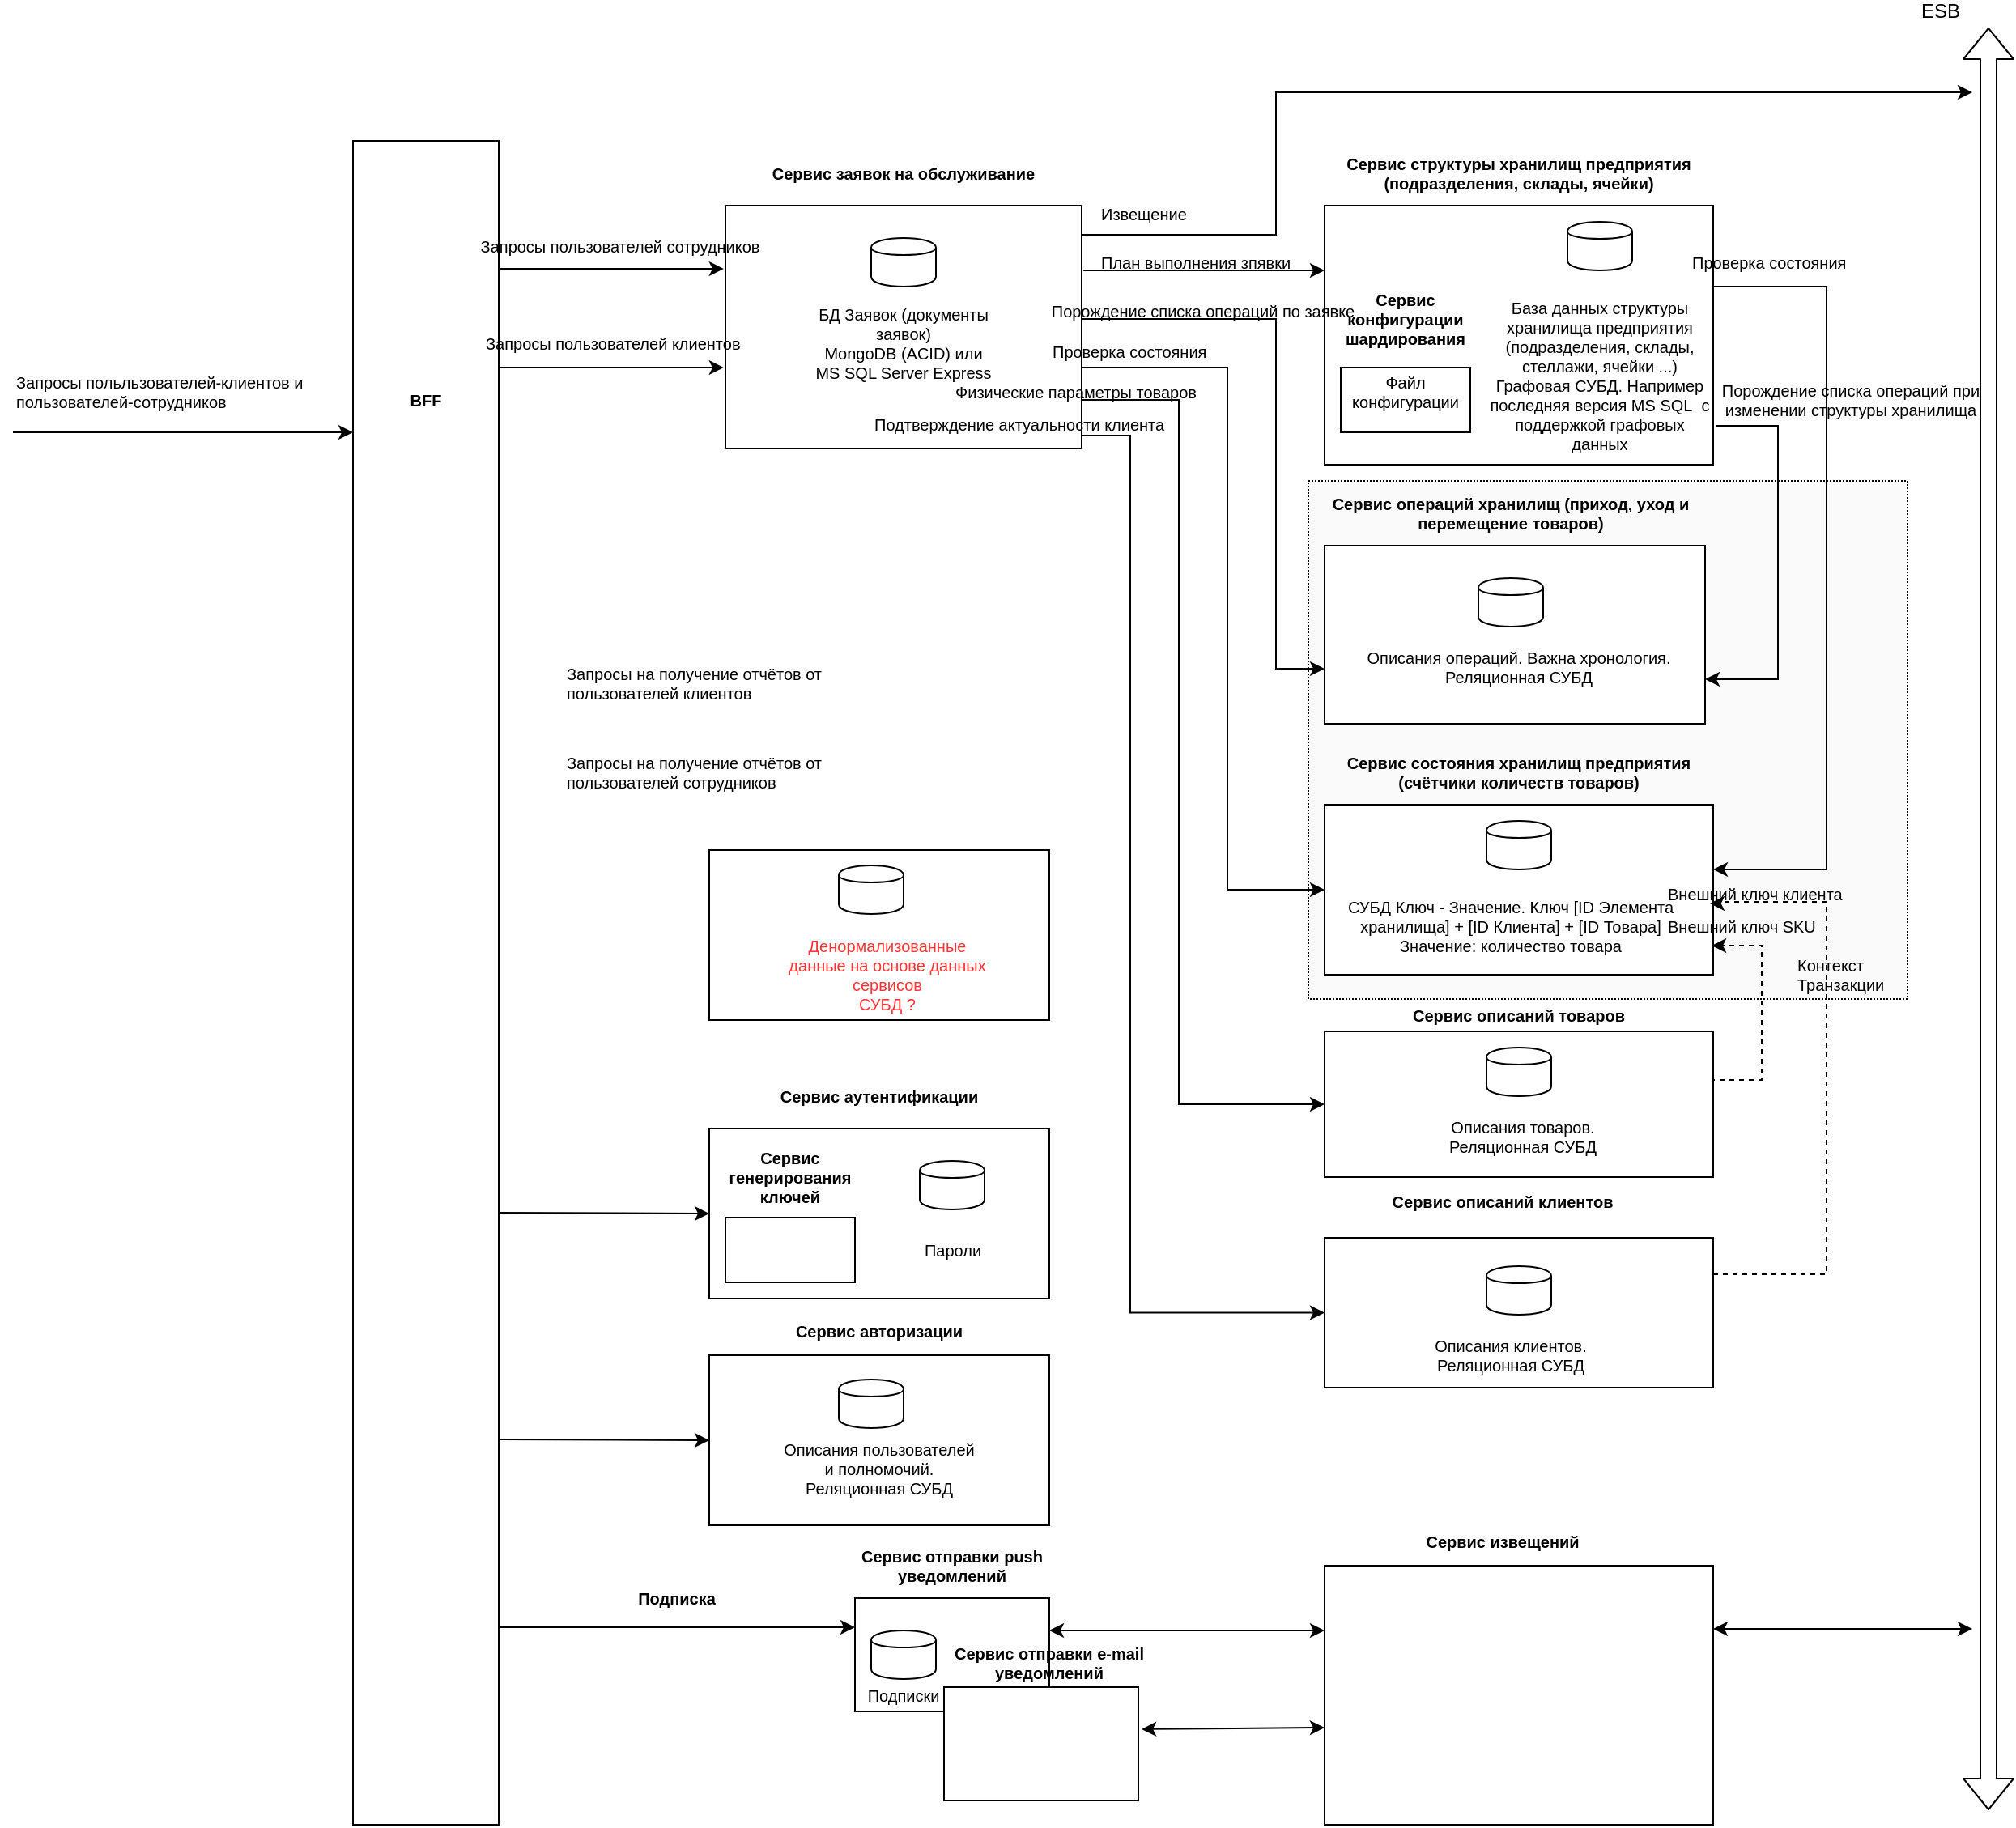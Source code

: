 <mxfile version="12.9.3" type="device"><diagram id="AOCeMO_TVLdDCeg-vwve" name="Page-1"><mxGraphModel dx="1392" dy="851" grid="1" gridSize="10" guides="1" tooltips="1" connect="1" arrows="1" fold="1" page="1" pageScale="1" pageWidth="1920" pageHeight="1200" math="0" shadow="0"><root><mxCell id="0"/><mxCell id="1" parent="0"/><mxCell id="MfwEQ_OdizoSU5TA-m0M-56" value="" style="rounded=0;whiteSpace=wrap;html=1;fontSize=10;" parent="1" vertex="1"><mxGeometry x="1070" y="720" width="210" height="105" as="geometry"/></mxCell><mxCell id="MfwEQ_OdizoSU5TA-m0M-48" value="" style="rounded=0;whiteSpace=wrap;html=1;dashed=1;dashPattern=1 1;fillColor=#FAFAFA;" parent="1" vertex="1"><mxGeometry x="1440" y="320" width="370" height="320" as="geometry"/></mxCell><mxCell id="R7pvV8jGRsjl4PyKUXEY-11" value="" style="rounded=0;whiteSpace=wrap;html=1;fontSize=10;" parent="1" vertex="1"><mxGeometry x="1450" y="150" width="240" height="160" as="geometry"/></mxCell><mxCell id="MfwEQ_OdizoSU5TA-m0M-51" style="edgeStyle=orthogonalEdgeStyle;rounded=0;orthogonalLoop=1;jettySize=auto;html=1;" parent="1" source="R7pvV8jGRsjl4PyKUXEY-10" edge="1"><mxGeometry relative="1" as="geometry"><mxPoint x="1850" y="80" as="targetPoint"/><Array as="points"><mxPoint x="1420" y="168"/><mxPoint x="1420" y="80"/></Array></mxGeometry></mxCell><mxCell id="R7pvV8jGRsjl4PyKUXEY-10" value="" style="rounded=0;whiteSpace=wrap;html=1;fontSize=10;" parent="1" vertex="1"><mxGeometry x="1080" y="150" width="220" height="150" as="geometry"/></mxCell><mxCell id="R7pvV8jGRsjl4PyKUXEY-1" value="" style="shape=cylinder;whiteSpace=wrap;html=1;boundedLbl=1;backgroundOutline=1;" parent="1" vertex="1"><mxGeometry x="1170" y="170" width="40" height="30" as="geometry"/></mxCell><mxCell id="R7pvV8jGRsjl4PyKUXEY-3" value="Сервис заявок на обслуживание" style="text;html=1;strokeColor=none;fillColor=none;align=center;verticalAlign=middle;whiteSpace=wrap;rounded=0;fontSize=10;fontStyle=1" parent="1" vertex="1"><mxGeometry x="1080" y="120" width="220" height="20" as="geometry"/></mxCell><mxCell id="R7pvV8jGRsjl4PyKUXEY-56" style="edgeStyle=orthogonalEdgeStyle;rounded=0;orthogonalLoop=1;jettySize=auto;html=1;fontSize=10;entryX=0;entryY=0.5;entryDx=0;entryDy=0;" parent="1" target="R7pvV8jGRsjl4PyKUXEY-17" edge="1"><mxGeometry relative="1" as="geometry"><mxPoint x="1750" y="750" as="targetPoint"/><Array as="points"><mxPoint x="1300" y="270"/><mxPoint x="1360" y="270"/><mxPoint x="1360" y="705"/></Array><mxPoint x="1300" y="220" as="sourcePoint"/></mxGeometry></mxCell><mxCell id="R7pvV8jGRsjl4PyKUXEY-58" style="edgeStyle=orthogonalEdgeStyle;rounded=0;orthogonalLoop=1;jettySize=auto;html=1;fontSize=10;entryX=0;entryY=0.5;entryDx=0;entryDy=0;" parent="1" target="R7pvV8jGRsjl4PyKUXEY-21" edge="1"><mxGeometry relative="1" as="geometry"><mxPoint x="1650" y="920" as="targetPoint"/><Array as="points"><mxPoint x="1330" y="292"/><mxPoint x="1330" y="834"/></Array><mxPoint x="1300" y="292" as="sourcePoint"/></mxGeometry></mxCell><mxCell id="R7pvV8jGRsjl4PyKUXEY-87" style="edgeStyle=orthogonalEdgeStyle;rounded=0;orthogonalLoop=1;jettySize=auto;html=1;fontSize=10;entryX=0;entryY=0.5;entryDx=0;entryDy=0;" parent="1" target="R7pvV8jGRsjl4PyKUXEY-13" edge="1"><mxGeometry relative="1" as="geometry"><mxPoint x="1690" y="660" as="targetPoint"/><Array as="points"><mxPoint x="1390" y="250"/><mxPoint x="1390" y="573"/></Array><mxPoint x="1300" y="250" as="sourcePoint"/></mxGeometry></mxCell><mxCell id="R7pvV8jGRsjl4PyKUXEY-4" value="БД Заявок (документы заявок)&lt;br style=&quot;font-size: 10px;&quot;&gt;MongoDB (ACID) или&lt;br style=&quot;font-size: 10px;&quot;&gt;MS SQL Server Express" style="text;html=1;strokeColor=none;fillColor=none;align=center;verticalAlign=middle;whiteSpace=wrap;rounded=0;fontSize=10;" parent="1" vertex="1"><mxGeometry x="1120" y="220" width="140" height="30" as="geometry"/></mxCell><mxCell id="R7pvV8jGRsjl4PyKUXEY-6" value="Сервис структуры хранилищ предприятия (подразделения, склады, ячейки)" style="text;html=1;strokeColor=none;fillColor=none;align=center;verticalAlign=middle;whiteSpace=wrap;rounded=0;fontSize=10;fontStyle=1" parent="1" vertex="1"><mxGeometry x="1450" y="120" width="240" height="20" as="geometry"/></mxCell><mxCell id="R7pvV8jGRsjl4PyKUXEY-7" value="" style="shape=cylinder;whiteSpace=wrap;html=1;boundedLbl=1;backgroundOutline=1;" parent="1" vertex="1"><mxGeometry x="1600" y="160" width="40" height="30" as="geometry"/></mxCell><mxCell id="R7pvV8jGRsjl4PyKUXEY-8" value="База данных структуры хранилища предприятия (подразделения, склады, стеллажи, ячейки ...)&lt;br&gt;Графовая СУБД. Например последняя версия MS SQL&amp;nbsp; с поддержкой графовых данных" style="text;html=1;strokeColor=none;fillColor=none;align=center;verticalAlign=middle;whiteSpace=wrap;rounded=0;fontSize=10;" parent="1" vertex="1"><mxGeometry x="1550" y="245" width="140" height="20" as="geometry"/></mxCell><mxCell id="R7pvV8jGRsjl4PyKUXEY-9" style="edgeStyle=orthogonalEdgeStyle;rounded=0;orthogonalLoop=1;jettySize=auto;html=1;exitX=0.5;exitY=1;exitDx=0;exitDy=0;fontSize=10;" parent="1" source="R7pvV8jGRsjl4PyKUXEY-4" target="R7pvV8jGRsjl4PyKUXEY-4" edge="1"><mxGeometry relative="1" as="geometry"/></mxCell><mxCell id="R7pvV8jGRsjl4PyKUXEY-13" value="" style="rounded=0;whiteSpace=wrap;html=1;fontSize=10;" parent="1" vertex="1"><mxGeometry x="1450" y="520" width="240" height="105" as="geometry"/></mxCell><mxCell id="R7pvV8jGRsjl4PyKUXEY-14" value="Сервис состояния хранилищ предприятия (счётчики количеств товаров)" style="text;html=1;strokeColor=none;fillColor=none;align=center;verticalAlign=middle;whiteSpace=wrap;rounded=0;fontSize=10;fontStyle=1" parent="1" vertex="1"><mxGeometry x="1450" y="490" width="240" height="20" as="geometry"/></mxCell><mxCell id="R7pvV8jGRsjl4PyKUXEY-15" value="" style="shape=cylinder;whiteSpace=wrap;html=1;boundedLbl=1;backgroundOutline=1;" parent="1" vertex="1"><mxGeometry x="1550" y="530" width="40" height="30" as="geometry"/></mxCell><mxCell id="R7pvV8jGRsjl4PyKUXEY-16" value="СУБД Ключ - Значение. Ключ [ID Элемента хранилища] + [ID Клиента] + [ID Товара]&lt;br&gt;Значение: количество товара" style="text;html=1;strokeColor=none;fillColor=none;align=center;verticalAlign=middle;whiteSpace=wrap;rounded=0;fontSize=10;" parent="1" vertex="1"><mxGeometry x="1460" y="580" width="210" height="30" as="geometry"/></mxCell><mxCell id="R7pvV8jGRsjl4PyKUXEY-17" value="" style="rounded=0;whiteSpace=wrap;html=1;fontSize=10;" parent="1" vertex="1"><mxGeometry x="1450" y="660" width="240" height="90" as="geometry"/></mxCell><mxCell id="R7pvV8jGRsjl4PyKUXEY-18" value="Сервис описаний товаров" style="text;html=1;strokeColor=none;fillColor=none;align=center;verticalAlign=middle;whiteSpace=wrap;rounded=0;fontSize=10;fontStyle=1" parent="1" vertex="1"><mxGeometry x="1450" y="640" width="240" height="20" as="geometry"/></mxCell><mxCell id="R7pvV8jGRsjl4PyKUXEY-19" value="" style="shape=cylinder;whiteSpace=wrap;html=1;boundedLbl=1;backgroundOutline=1;" parent="1" vertex="1"><mxGeometry x="1550" y="670" width="40" height="30" as="geometry"/></mxCell><mxCell id="R7pvV8jGRsjl4PyKUXEY-20" value="Описания товаров.&lt;br&gt;Реляционная СУБД" style="text;html=1;strokeColor=none;fillColor=none;align=center;verticalAlign=middle;whiteSpace=wrap;rounded=0;fontSize=10;" parent="1" vertex="1"><mxGeometry x="1505" y="710" width="135" height="30" as="geometry"/></mxCell><mxCell id="MfwEQ_OdizoSU5TA-m0M-29" value="" style="edgeStyle=orthogonalEdgeStyle;rounded=0;orthogonalLoop=1;jettySize=auto;html=1;entryX=0.147;entryY=0.033;entryDx=0;entryDy=0;dashed=1;entryPerimeter=0;" parent="1" source="R7pvV8jGRsjl4PyKUXEY-21" target="MfwEQ_OdizoSU5TA-m0M-44" edge="1"><mxGeometry relative="1" as="geometry"><Array as="points"><mxPoint x="1760" y="810"/><mxPoint x="1760" y="580"/><mxPoint x="1690" y="580"/><mxPoint x="1690" y="581"/></Array></mxGeometry></mxCell><mxCell id="R7pvV8jGRsjl4PyKUXEY-21" value="" style="rounded=0;whiteSpace=wrap;html=1;fontSize=10;" parent="1" vertex="1"><mxGeometry x="1450" y="787.5" width="240" height="92.5" as="geometry"/></mxCell><mxCell id="R7pvV8jGRsjl4PyKUXEY-22" value="Сервис описаний клиентов" style="text;html=1;strokeColor=none;fillColor=none;align=center;verticalAlign=middle;whiteSpace=wrap;rounded=0;fontSize=10;fontStyle=1" parent="1" vertex="1"><mxGeometry x="1440" y="755" width="240" height="20" as="geometry"/></mxCell><mxCell id="R7pvV8jGRsjl4PyKUXEY-23" value="" style="shape=cylinder;whiteSpace=wrap;html=1;boundedLbl=1;backgroundOutline=1;" parent="1" vertex="1"><mxGeometry x="1550" y="805" width="40" height="30" as="geometry"/></mxCell><mxCell id="R7pvV8jGRsjl4PyKUXEY-24" value="Описания клиентов.&lt;br&gt;Реляционная СУБД" style="text;html=1;strokeColor=none;fillColor=none;align=center;verticalAlign=middle;whiteSpace=wrap;rounded=0;fontSize=10;" parent="1" vertex="1"><mxGeometry x="1500" y="845" width="130" height="30" as="geometry"/></mxCell><mxCell id="R7pvV8jGRsjl4PyKUXEY-25" value="" style="rounded=0;whiteSpace=wrap;html=1;fontSize=10;" parent="1" vertex="1"><mxGeometry x="1070" y="548" width="210" height="105" as="geometry"/></mxCell><mxCell id="R7pvV8jGRsjl4PyKUXEY-27" value="" style="shape=cylinder;whiteSpace=wrap;html=1;boundedLbl=1;backgroundOutline=1;" parent="1" vertex="1"><mxGeometry x="1150" y="557.5" width="40" height="30" as="geometry"/></mxCell><mxCell id="R7pvV8jGRsjl4PyKUXEY-28" value="&lt;font color=&quot;#ff3333&quot;&gt;Денормализованные данные на основе данных сервисов&lt;br&gt;СУБД ?&lt;/font&gt;" style="text;html=1;strokeColor=none;fillColor=none;align=center;verticalAlign=middle;whiteSpace=wrap;rounded=0;fontSize=10;" parent="1" vertex="1"><mxGeometry x="1115" y="610" width="130" height="30" as="geometry"/></mxCell><mxCell id="R7pvV8jGRsjl4PyKUXEY-29" value="" style="rounded=0;whiteSpace=wrap;html=1;fontSize=10;" parent="1" vertex="1"><mxGeometry x="1070" y="860" width="210" height="105" as="geometry"/></mxCell><mxCell id="R7pvV8jGRsjl4PyKUXEY-30" value="Сервис авторизации" style="text;html=1;strokeColor=none;fillColor=none;align=center;verticalAlign=middle;whiteSpace=wrap;rounded=0;fontSize=10;fontStyle=1" parent="1" vertex="1"><mxGeometry x="1070" y="835" width="210" height="20" as="geometry"/></mxCell><mxCell id="R7pvV8jGRsjl4PyKUXEY-32" value="" style="rounded=0;whiteSpace=wrap;html=1;fontSize=10;" parent="1" vertex="1"><mxGeometry x="1080" y="775" width="80" height="40" as="geometry"/></mxCell><mxCell id="R7pvV8jGRsjl4PyKUXEY-34" value="Сервис генерирования ключей" style="text;html=1;strokeColor=none;fillColor=none;align=center;verticalAlign=middle;whiteSpace=wrap;rounded=0;fontSize=10;fontStyle=1" parent="1" vertex="1"><mxGeometry x="1080" y="740" width="80" height="20" as="geometry"/></mxCell><mxCell id="R7pvV8jGRsjl4PyKUXEY-35" value="" style="shape=cylinder;whiteSpace=wrap;html=1;boundedLbl=1;backgroundOutline=1;" parent="1" vertex="1"><mxGeometry x="1150" y="875" width="40" height="30" as="geometry"/></mxCell><mxCell id="R7pvV8jGRsjl4PyKUXEY-36" value="Описания пользователей и полномочий.&lt;br&gt;Реляционная СУБД" style="text;html=1;strokeColor=none;fillColor=none;align=center;verticalAlign=middle;whiteSpace=wrap;rounded=0;fontSize=10;" parent="1" vertex="1"><mxGeometry x="1115" y="915" width="120" height="30" as="geometry"/></mxCell><mxCell id="R7pvV8jGRsjl4PyKUXEY-37" value="" style="rounded=0;whiteSpace=wrap;html=1;fontSize=10;" parent="1" vertex="1"><mxGeometry x="1450" y="360" width="235" height="110" as="geometry"/></mxCell><mxCell id="R7pvV8jGRsjl4PyKUXEY-38" value="Сервис операций хранилищ (приход, уход и перемещение товаров)" style="text;html=1;strokeColor=none;fillColor=none;align=center;verticalAlign=middle;whiteSpace=wrap;rounded=0;fontSize=10;fontStyle=1" parent="1" vertex="1"><mxGeometry x="1445" y="330" width="240" height="20" as="geometry"/></mxCell><mxCell id="R7pvV8jGRsjl4PyKUXEY-39" value="" style="shape=cylinder;whiteSpace=wrap;html=1;boundedLbl=1;backgroundOutline=1;" parent="1" vertex="1"><mxGeometry x="1545" y="380" width="40" height="30" as="geometry"/></mxCell><mxCell id="R7pvV8jGRsjl4PyKUXEY-40" value="Описания операций. Важна хронология.&lt;br&gt;Реляционная СУБД" style="text;html=1;strokeColor=none;fillColor=none;align=center;verticalAlign=middle;whiteSpace=wrap;rounded=0;fontSize=10;" parent="1" vertex="1"><mxGeometry x="1465" y="420" width="210" height="30" as="geometry"/></mxCell><mxCell id="R7pvV8jGRsjl4PyKUXEY-48" value="Порождение списка операций по заявке" style="text;html=1;strokeColor=none;fillColor=none;align=center;verticalAlign=middle;whiteSpace=wrap;rounded=0;fontSize=10;" parent="1" vertex="1"><mxGeometry x="1280" y="200" width="190" height="30" as="geometry"/></mxCell><mxCell id="R7pvV8jGRsjl4PyKUXEY-59" value="" style="rounded=0;whiteSpace=wrap;html=1;fontSize=10;" parent="1" vertex="1"><mxGeometry x="850" y="110" width="90" height="1040" as="geometry"/></mxCell><mxCell id="R7pvV8jGRsjl4PyKUXEY-65" value="Запросы пользователей клиентов" style="text;html=1;strokeColor=none;fillColor=none;align=left;verticalAlign=middle;whiteSpace=wrap;rounded=0;fontSize=10;" parent="1" vertex="1"><mxGeometry x="930" y="220" width="230" height="30" as="geometry"/></mxCell><mxCell id="R7pvV8jGRsjl4PyKUXEY-71" value="BFF" style="text;html=1;strokeColor=none;fillColor=none;align=center;verticalAlign=middle;whiteSpace=wrap;rounded=0;fontSize=10;fontStyle=1" parent="1" vertex="1"><mxGeometry x="875" y="260" width="40" height="20" as="geometry"/></mxCell><mxCell id="R7pvV8jGRsjl4PyKUXEY-74" value="&lt;span style=&quot;&quot;&gt;Запросы на получение отчётов от пользователей клиентов&lt;/span&gt;" style="text;html=1;strokeColor=none;fillColor=none;align=left;verticalAlign=middle;whiteSpace=wrap;rounded=0;fontSize=10;" parent="1" vertex="1"><mxGeometry x="980" y="430" width="210" height="30" as="geometry"/></mxCell><mxCell id="R7pvV8jGRsjl4PyKUXEY-75" value="&lt;span style=&quot;&quot;&gt;Запросы на получение отчётов от пользователей сотрудников&lt;/span&gt;" style="text;html=1;strokeColor=none;fillColor=none;align=left;verticalAlign=middle;whiteSpace=wrap;rounded=0;fontSize=10;" parent="1" vertex="1"><mxGeometry x="980" y="485" width="190" height="30" as="geometry"/></mxCell><mxCell id="R7pvV8jGRsjl4PyKUXEY-76" value="" style="endArrow=classic;html=1;fontSize=10;" parent="1" edge="1"><mxGeometry width="50" height="50" relative="1" as="geometry"><mxPoint x="640" y="290" as="sourcePoint"/><mxPoint x="850" y="290" as="targetPoint"/></mxGeometry></mxCell><mxCell id="R7pvV8jGRsjl4PyKUXEY-77" value="Запросы польльзователей-клиентов и пользователей-сотрудников" style="text;html=1;strokeColor=none;fillColor=none;align=left;verticalAlign=middle;whiteSpace=wrap;rounded=0;fontSize=10;" parent="1" vertex="1"><mxGeometry x="640" y="250" width="180" height="30" as="geometry"/></mxCell><mxCell id="R7pvV8jGRsjl4PyKUXEY-80" value="Порождение списка операций при изменении структуры хранилища" style="text;html=1;strokeColor=none;fillColor=none;align=center;verticalAlign=middle;whiteSpace=wrap;rounded=0;fontSize=10;" parent="1" vertex="1"><mxGeometry x="1680" y="255" width="190" height="30" as="geometry"/></mxCell><mxCell id="R7pvV8jGRsjl4PyKUXEY-82" value="" style="rounded=0;whiteSpace=wrap;html=1;fontSize=10;" parent="1" vertex="1"><mxGeometry x="1460" y="250" width="80" height="40" as="geometry"/></mxCell><mxCell id="R7pvV8jGRsjl4PyKUXEY-83" value="Сервис конфигурации шардирования" style="text;html=1;strokeColor=none;fillColor=none;align=center;verticalAlign=middle;whiteSpace=wrap;rounded=0;fontSize=10;fontStyle=1" parent="1" vertex="1"><mxGeometry x="1460" y="210" width="80" height="20" as="geometry"/></mxCell><mxCell id="R7pvV8jGRsjl4PyKUXEY-84" value="Файл конфигурации" style="text;html=1;strokeColor=none;fillColor=none;align=center;verticalAlign=middle;whiteSpace=wrap;rounded=0;fontSize=10;" parent="1" vertex="1"><mxGeometry x="1470" y="250" width="60" height="30" as="geometry"/></mxCell><mxCell id="R7pvV8jGRsjl4PyKUXEY-88" value="Подтверждение актуальности клиента&amp;nbsp;" style="text;html=1;strokeColor=none;fillColor=none;align=left;verticalAlign=middle;whiteSpace=wrap;rounded=0;fontSize=10;" parent="1" vertex="1"><mxGeometry x="1170" y="270" width="190" height="30" as="geometry"/></mxCell><mxCell id="R7pvV8jGRsjl4PyKUXEY-89" value="Физические параметры товаров" style="text;html=1;strokeColor=none;fillColor=none;align=left;verticalAlign=middle;whiteSpace=wrap;rounded=0;fontSize=10;" parent="1" vertex="1"><mxGeometry x="1220" y="250" width="190" height="30" as="geometry"/></mxCell><mxCell id="MfwEQ_OdizoSU5TA-m0M-2" value="" style="rounded=0;whiteSpace=wrap;html=1;fontSize=10;fontStyle=1" parent="1" vertex="1"><mxGeometry x="1160" y="1010" width="120" height="70" as="geometry"/></mxCell><mxCell id="MfwEQ_OdizoSU5TA-m0M-3" value="Сервис отправки push уведомлений" style="text;html=1;strokeColor=none;fillColor=none;align=center;verticalAlign=middle;whiteSpace=wrap;rounded=0;fontSize=10;fontStyle=1" parent="1" vertex="1"><mxGeometry x="1160" y="980" width="120" height="20" as="geometry"/></mxCell><mxCell id="MfwEQ_OdizoSU5TA-m0M-4" value="" style="rounded=0;whiteSpace=wrap;html=1;fontSize=10;fontStyle=1" parent="1" vertex="1"><mxGeometry x="1215" y="1065" width="120" height="70" as="geometry"/></mxCell><mxCell id="MfwEQ_OdizoSU5TA-m0M-5" value="Сервис отправки e-mail уведомлений" style="text;html=1;strokeColor=none;fillColor=none;align=center;verticalAlign=middle;whiteSpace=wrap;rounded=0;fontSize=10;fontStyle=1" parent="1" vertex="1"><mxGeometry x="1220" y="1040" width="120" height="20" as="geometry"/></mxCell><mxCell id="MfwEQ_OdizoSU5TA-m0M-18" value="" style="endArrow=classic;html=1;" parent="1" edge="1"><mxGeometry width="50" height="50" relative="1" as="geometry"><mxPoint x="941" y="1028" as="sourcePoint"/><mxPoint x="1160" y="1028" as="targetPoint"/></mxGeometry></mxCell><mxCell id="MfwEQ_OdizoSU5TA-m0M-19" value="Подписка" style="text;html=1;strokeColor=none;fillColor=none;align=center;verticalAlign=middle;whiteSpace=wrap;rounded=0;fontSize=10;fontStyle=1" parent="1" vertex="1"><mxGeometry x="990" y="1000" width="120" height="20" as="geometry"/></mxCell><mxCell id="MfwEQ_OdizoSU5TA-m0M-21" value="" style="shape=cylinder;whiteSpace=wrap;html=1;boundedLbl=1;backgroundOutline=1;" parent="1" vertex="1"><mxGeometry x="1170" y="1030" width="40" height="30" as="geometry"/></mxCell><mxCell id="MfwEQ_OdizoSU5TA-m0M-22" value="Подписки" style="text;html=1;strokeColor=none;fillColor=none;align=center;verticalAlign=middle;whiteSpace=wrap;rounded=0;fontSize=10;" parent="1" vertex="1"><mxGeometry x="1165" y="1055" width="50" height="30" as="geometry"/></mxCell><mxCell id="MfwEQ_OdizoSU5TA-m0M-24" value="" style="rounded=0;whiteSpace=wrap;html=1;fontSize=10;" parent="1" vertex="1"><mxGeometry x="1450" y="990" width="240" height="160" as="geometry"/></mxCell><mxCell id="MfwEQ_OdizoSU5TA-m0M-25" value="" style="shape=flexArrow;endArrow=classic;startArrow=classic;html=1;" parent="1" edge="1"><mxGeometry width="50" height="50" relative="1" as="geometry"><mxPoint x="1860" y="1141" as="sourcePoint"/><mxPoint x="1860" y="40" as="targetPoint"/></mxGeometry></mxCell><mxCell id="MfwEQ_OdizoSU5TA-m0M-46" value="ESB" style="text;html=1;align=center;verticalAlign=middle;resizable=0;points=[];labelBackgroundColor=#ffffff;" parent="MfwEQ_OdizoSU5TA-m0M-25" vertex="1" connectable="0"><mxGeometry x="0.831" y="5" relative="1" as="geometry"><mxPoint x="-25" y="-103" as="offset"/></mxGeometry></mxCell><mxCell id="MfwEQ_OdizoSU5TA-m0M-26" value="Сервис извещений" style="text;html=1;strokeColor=none;fillColor=none;align=center;verticalAlign=middle;whiteSpace=wrap;rounded=0;fontSize=10;fontStyle=1" parent="1" vertex="1"><mxGeometry x="1500" y="965" width="120" height="20" as="geometry"/></mxCell><mxCell id="MfwEQ_OdizoSU5TA-m0M-27" value="" style="endArrow=classic;startArrow=classic;html=1;" parent="1" edge="1"><mxGeometry width="50" height="50" relative="1" as="geometry"><mxPoint x="1690" y="1029" as="sourcePoint"/><mxPoint x="1850" y="1029" as="targetPoint"/></mxGeometry></mxCell><mxCell id="MfwEQ_OdizoSU5TA-m0M-30" value="&lt;span style=&quot;text-align: left&quot;&gt;Запросы пользователей сотрудников&lt;/span&gt;" style="text;html=1;strokeColor=none;fillColor=none;align=center;verticalAlign=middle;whiteSpace=wrap;rounded=0;fontSize=10;" parent="1" vertex="1"><mxGeometry x="920" y="160" width="190" height="30" as="geometry"/></mxCell><mxCell id="MfwEQ_OdizoSU5TA-m0M-37" style="edgeStyle=orthogonalEdgeStyle;rounded=0;orthogonalLoop=1;jettySize=auto;html=1;fontSize=10;" parent="1" edge="1"><mxGeometry relative="1" as="geometry"><mxPoint x="1690" y="560" as="targetPoint"/><mxPoint x="1690" y="200" as="sourcePoint"/><Array as="points"><mxPoint x="1760" y="200"/><mxPoint x="1760" y="560"/><mxPoint x="1690" y="560"/></Array></mxGeometry></mxCell><mxCell id="MfwEQ_OdizoSU5TA-m0M-38" style="edgeStyle=orthogonalEdgeStyle;rounded=0;orthogonalLoop=1;jettySize=auto;html=1;fontSize=10;" parent="1" target="R7pvV8jGRsjl4PyKUXEY-37" edge="1"><mxGeometry relative="1" as="geometry"><mxPoint x="1448" y="436" as="targetPoint"/><Array as="points"><mxPoint x="1420" y="220"/><mxPoint x="1420" y="436"/></Array><mxPoint x="1300" y="220" as="sourcePoint"/></mxGeometry></mxCell><mxCell id="MfwEQ_OdizoSU5TA-m0M-40" style="edgeStyle=orthogonalEdgeStyle;rounded=0;orthogonalLoop=1;jettySize=auto;html=1;fontSize=10;exitX=1.008;exitY=0.85;exitDx=0;exitDy=0;exitPerimeter=0;entryX=1;entryY=0.75;entryDx=0;entryDy=0;" parent="1" source="R7pvV8jGRsjl4PyKUXEY-11" target="R7pvV8jGRsjl4PyKUXEY-37" edge="1"><mxGeometry relative="1" as="geometry"><mxPoint x="1700" y="608.75" as="targetPoint"/><mxPoint x="1700" y="265" as="sourcePoint"/><Array as="points"><mxPoint x="1730" y="286"/><mxPoint x="1730" y="443"/></Array></mxGeometry></mxCell><mxCell id="MfwEQ_OdizoSU5TA-m0M-41" value="Проверка состояния" style="text;html=1;strokeColor=none;fillColor=none;align=left;verticalAlign=middle;whiteSpace=wrap;rounded=0;fontSize=10;" parent="1" vertex="1"><mxGeometry x="1280" y="225" width="110" height="30" as="geometry"/></mxCell><mxCell id="MfwEQ_OdizoSU5TA-m0M-42" value="Внешний ключ клиента" style="text;html=1;strokeColor=none;fillColor=none;align=left;verticalAlign=middle;whiteSpace=wrap;rounded=0;fontSize=10;" parent="1" vertex="1"><mxGeometry x="1660" y="560" width="190" height="30" as="geometry"/></mxCell><mxCell id="MfwEQ_OdizoSU5TA-m0M-43" value="" style="edgeStyle=orthogonalEdgeStyle;rounded=0;orthogonalLoop=1;jettySize=auto;html=1;entryX=0.996;entryY=0.829;entryDx=0;entryDy=0;dashed=1;entryPerimeter=0;" parent="1" edge="1" target="R7pvV8jGRsjl4PyKUXEY-13"><mxGeometry relative="1" as="geometry"><mxPoint x="1690" y="670" as="sourcePoint"/><mxPoint x="1690" y="587.5" as="targetPoint"/><Array as="points"><mxPoint x="1690" y="690"/><mxPoint x="1720" y="690"/><mxPoint x="1720" y="607"/></Array></mxGeometry></mxCell><mxCell id="MfwEQ_OdizoSU5TA-m0M-44" value="Внешний ключ SKU" style="text;html=1;strokeColor=none;fillColor=none;align=left;verticalAlign=middle;whiteSpace=wrap;rounded=0;fontSize=10;" parent="1" vertex="1"><mxGeometry x="1660" y="580" width="190" height="30" as="geometry"/></mxCell><mxCell id="MfwEQ_OdizoSU5TA-m0M-45" value="Проверка состояния" style="text;html=1;strokeColor=none;fillColor=none;align=left;verticalAlign=middle;whiteSpace=wrap;rounded=0;fontSize=10;" parent="1" vertex="1"><mxGeometry x="1675" y="170" width="110" height="30" as="geometry"/></mxCell><mxCell id="MfwEQ_OdizoSU5TA-m0M-49" value="Контекст&lt;br&gt;Транзакции" style="text;html=1;strokeColor=none;fillColor=none;align=left;verticalAlign=middle;whiteSpace=wrap;rounded=0;fontSize=10;" parent="1" vertex="1"><mxGeometry x="1740" y="610" width="70" height="30" as="geometry"/></mxCell><mxCell id="MfwEQ_OdizoSU5TA-m0M-52" value="Извещение" style="text;html=1;strokeColor=none;fillColor=none;align=left;verticalAlign=middle;whiteSpace=wrap;rounded=0;fontSize=10;" parent="1" vertex="1"><mxGeometry x="1310" y="140" width="190" height="30" as="geometry"/></mxCell><mxCell id="MfwEQ_OdizoSU5TA-m0M-53" value="" style="endArrow=classic;startArrow=classic;html=1;entryX=0;entryY=0.25;entryDx=0;entryDy=0;" parent="1" target="MfwEQ_OdizoSU5TA-m0M-24" edge="1"><mxGeometry width="50" height="50" relative="1" as="geometry"><mxPoint x="1280" y="1030" as="sourcePoint"/><mxPoint x="1440" y="1030" as="targetPoint"/></mxGeometry></mxCell><mxCell id="MfwEQ_OdizoSU5TA-m0M-54" value="" style="endArrow=classic;startArrow=classic;html=1;exitX=1.017;exitY=0.371;exitDx=0;exitDy=0;exitPerimeter=0;" parent="1" source="MfwEQ_OdizoSU5TA-m0M-4" edge="1"><mxGeometry width="50" height="50" relative="1" as="geometry"><mxPoint x="1340" y="1090" as="sourcePoint"/><mxPoint x="1450" y="1090" as="targetPoint"/></mxGeometry></mxCell><mxCell id="MfwEQ_OdizoSU5TA-m0M-57" value="Сервис аутентификации" style="text;html=1;strokeColor=none;fillColor=none;align=center;verticalAlign=middle;whiteSpace=wrap;rounded=0;fontSize=10;fontStyle=1" parent="1" vertex="1"><mxGeometry x="1070" y="690" width="210" height="20" as="geometry"/></mxCell><mxCell id="MfwEQ_OdizoSU5TA-m0M-59" value="" style="shape=cylinder;whiteSpace=wrap;html=1;boundedLbl=1;backgroundOutline=1;" parent="1" vertex="1"><mxGeometry x="1200" y="740" width="40" height="30" as="geometry"/></mxCell><mxCell id="MfwEQ_OdizoSU5TA-m0M-60" value="Пароли" style="text;html=1;strokeColor=none;fillColor=none;align=center;verticalAlign=middle;whiteSpace=wrap;rounded=0;fontSize=10;" parent="1" vertex="1"><mxGeometry x="1177.5" y="780" width="85" height="30" as="geometry"/></mxCell><mxCell id="MfwEQ_OdizoSU5TA-m0M-62" value="" style="endArrow=classic;html=1;entryX=0;entryY=0.5;entryDx=0;entryDy=0;" parent="1" target="MfwEQ_OdizoSU5TA-m0M-56" edge="1"><mxGeometry width="50" height="50" relative="1" as="geometry"><mxPoint x="940" y="772" as="sourcePoint"/><mxPoint x="1020" y="772" as="targetPoint"/></mxGeometry></mxCell><mxCell id="MfwEQ_OdizoSU5TA-m0M-63" value="" style="endArrow=classic;html=1;entryX=0;entryY=0.5;entryDx=0;entryDy=0;" parent="1" edge="1"><mxGeometry width="50" height="50" relative="1" as="geometry"><mxPoint x="940" y="912" as="sourcePoint"/><mxPoint x="1070" y="912.5" as="targetPoint"/></mxGeometry></mxCell><mxCell id="MfwEQ_OdizoSU5TA-m0M-64" value="" style="endArrow=classic;html=1;entryX=-0.005;entryY=0.667;entryDx=0;entryDy=0;entryPerimeter=0;" parent="1" target="R7pvV8jGRsjl4PyKUXEY-10" edge="1"><mxGeometry width="50" height="50" relative="1" as="geometry"><mxPoint x="940" y="250" as="sourcePoint"/><mxPoint x="1070" y="250.5" as="targetPoint"/></mxGeometry></mxCell><mxCell id="MfwEQ_OdizoSU5TA-m0M-65" value="" style="endArrow=classic;html=1;entryX=-0.005;entryY=0.667;entryDx=0;entryDy=0;entryPerimeter=0;" parent="1" edge="1"><mxGeometry width="50" height="50" relative="1" as="geometry"><mxPoint x="940" y="189" as="sourcePoint"/><mxPoint x="1078.9" y="189.05" as="targetPoint"/></mxGeometry></mxCell><mxCell id="MfwEQ_OdizoSU5TA-m0M-67" value="" style="endArrow=classic;html=1;entryX=0;entryY=0.25;entryDx=0;entryDy=0;" parent="1" target="R7pvV8jGRsjl4PyKUXEY-11" edge="1"><mxGeometry width="50" height="50" relative="1" as="geometry"><mxPoint x="1301.1" y="190" as="sourcePoint"/><mxPoint x="1440" y="190.05" as="targetPoint"/></mxGeometry></mxCell><mxCell id="MfwEQ_OdizoSU5TA-m0M-68" value="План выполнения зпявки" style="text;html=1;strokeColor=none;fillColor=none;align=left;verticalAlign=middle;whiteSpace=wrap;rounded=0;fontSize=10;" parent="1" vertex="1"><mxGeometry x="1310" y="170" width="190" height="30" as="geometry"/></mxCell></root></mxGraphModel></diagram></mxfile>